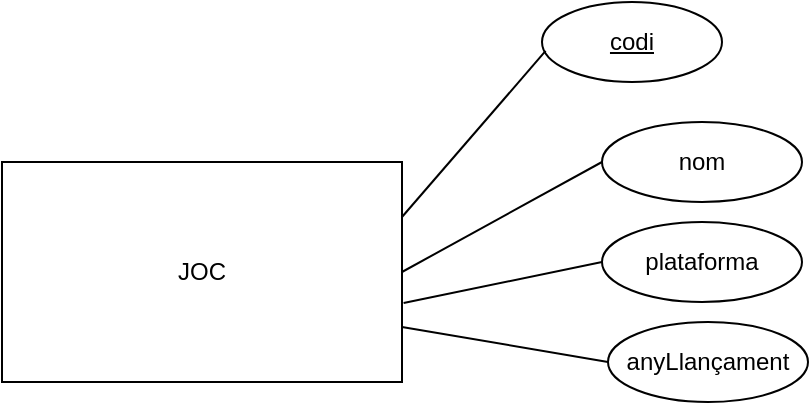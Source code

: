 <mxfile version="21.7.5" type="device">
  <diagram id="C5RBs43oDa-KdzZeNtuy" name="Page-1">
    <mxGraphModel dx="601" dy="326" grid="1" gridSize="10" guides="1" tooltips="1" connect="1" arrows="1" fold="1" page="1" pageScale="1" pageWidth="827" pageHeight="1169" math="0" shadow="0">
      <root>
        <mxCell id="WIyWlLk6GJQsqaUBKTNV-0" />
        <mxCell id="WIyWlLk6GJQsqaUBKTNV-1" parent="WIyWlLk6GJQsqaUBKTNV-0" />
        <mxCell id="xBq4n_y2jMNqlsPwq87B-0" value="JOC" style="rounded=0;whiteSpace=wrap;html=1;" vertex="1" parent="WIyWlLk6GJQsqaUBKTNV-1">
          <mxGeometry x="110" y="320" width="200" height="110" as="geometry" />
        </mxCell>
        <mxCell id="xBq4n_y2jMNqlsPwq87B-1" value="&lt;u&gt;codi&lt;/u&gt;" style="ellipse;whiteSpace=wrap;html=1;" vertex="1" parent="WIyWlLk6GJQsqaUBKTNV-1">
          <mxGeometry x="380" y="240" width="90" height="40" as="geometry" />
        </mxCell>
        <mxCell id="xBq4n_y2jMNqlsPwq87B-2" value="" style="endArrow=none;html=1;rounded=0;exitX=1;exitY=0.25;exitDx=0;exitDy=0;entryX=0.02;entryY=0.612;entryDx=0;entryDy=0;entryPerimeter=0;" edge="1" parent="WIyWlLk6GJQsqaUBKTNV-1" source="xBq4n_y2jMNqlsPwq87B-0" target="xBq4n_y2jMNqlsPwq87B-1">
          <mxGeometry width="50" height="50" relative="1" as="geometry">
            <mxPoint x="450" y="390" as="sourcePoint" />
            <mxPoint x="500" y="340" as="targetPoint" />
          </mxGeometry>
        </mxCell>
        <mxCell id="xBq4n_y2jMNqlsPwq87B-3" value="nom" style="ellipse;whiteSpace=wrap;html=1;" vertex="1" parent="WIyWlLk6GJQsqaUBKTNV-1">
          <mxGeometry x="410" y="300" width="100" height="40" as="geometry" />
        </mxCell>
        <mxCell id="xBq4n_y2jMNqlsPwq87B-4" value="" style="endArrow=none;html=1;rounded=0;exitX=1;exitY=0.5;exitDx=0;exitDy=0;entryX=0;entryY=0.5;entryDx=0;entryDy=0;" edge="1" parent="WIyWlLk6GJQsqaUBKTNV-1" source="xBq4n_y2jMNqlsPwq87B-0" target="xBq4n_y2jMNqlsPwq87B-3">
          <mxGeometry width="50" height="50" relative="1" as="geometry">
            <mxPoint x="450" y="390" as="sourcePoint" />
            <mxPoint x="500" y="340" as="targetPoint" />
          </mxGeometry>
        </mxCell>
        <mxCell id="xBq4n_y2jMNqlsPwq87B-5" value="plataforma" style="ellipse;whiteSpace=wrap;html=1;" vertex="1" parent="WIyWlLk6GJQsqaUBKTNV-1">
          <mxGeometry x="410" y="350" width="100" height="40" as="geometry" />
        </mxCell>
        <mxCell id="xBq4n_y2jMNqlsPwq87B-6" value="" style="endArrow=none;html=1;rounded=0;exitX=1.004;exitY=0.641;exitDx=0;exitDy=0;entryX=0;entryY=0.5;entryDx=0;entryDy=0;exitPerimeter=0;" edge="1" target="xBq4n_y2jMNqlsPwq87B-5" parent="WIyWlLk6GJQsqaUBKTNV-1" source="xBq4n_y2jMNqlsPwq87B-0">
          <mxGeometry width="50" height="50" relative="1" as="geometry">
            <mxPoint x="310" y="425" as="sourcePoint" />
            <mxPoint x="500" y="390" as="targetPoint" />
          </mxGeometry>
        </mxCell>
        <mxCell id="xBq4n_y2jMNqlsPwq87B-7" value="anyLlançament" style="ellipse;whiteSpace=wrap;html=1;" vertex="1" parent="WIyWlLk6GJQsqaUBKTNV-1">
          <mxGeometry x="413" y="400" width="100" height="40" as="geometry" />
        </mxCell>
        <mxCell id="xBq4n_y2jMNqlsPwq87B-8" value="" style="endArrow=none;html=1;rounded=0;exitX=1;exitY=0.75;exitDx=0;exitDy=0;entryX=0;entryY=0.5;entryDx=0;entryDy=0;" edge="1" target="xBq4n_y2jMNqlsPwq87B-7" parent="WIyWlLk6GJQsqaUBKTNV-1" source="xBq4n_y2jMNqlsPwq87B-0">
          <mxGeometry width="50" height="50" relative="1" as="geometry">
            <mxPoint x="310" y="431" as="sourcePoint" />
            <mxPoint x="499" y="430" as="targetPoint" />
          </mxGeometry>
        </mxCell>
      </root>
    </mxGraphModel>
  </diagram>
</mxfile>
